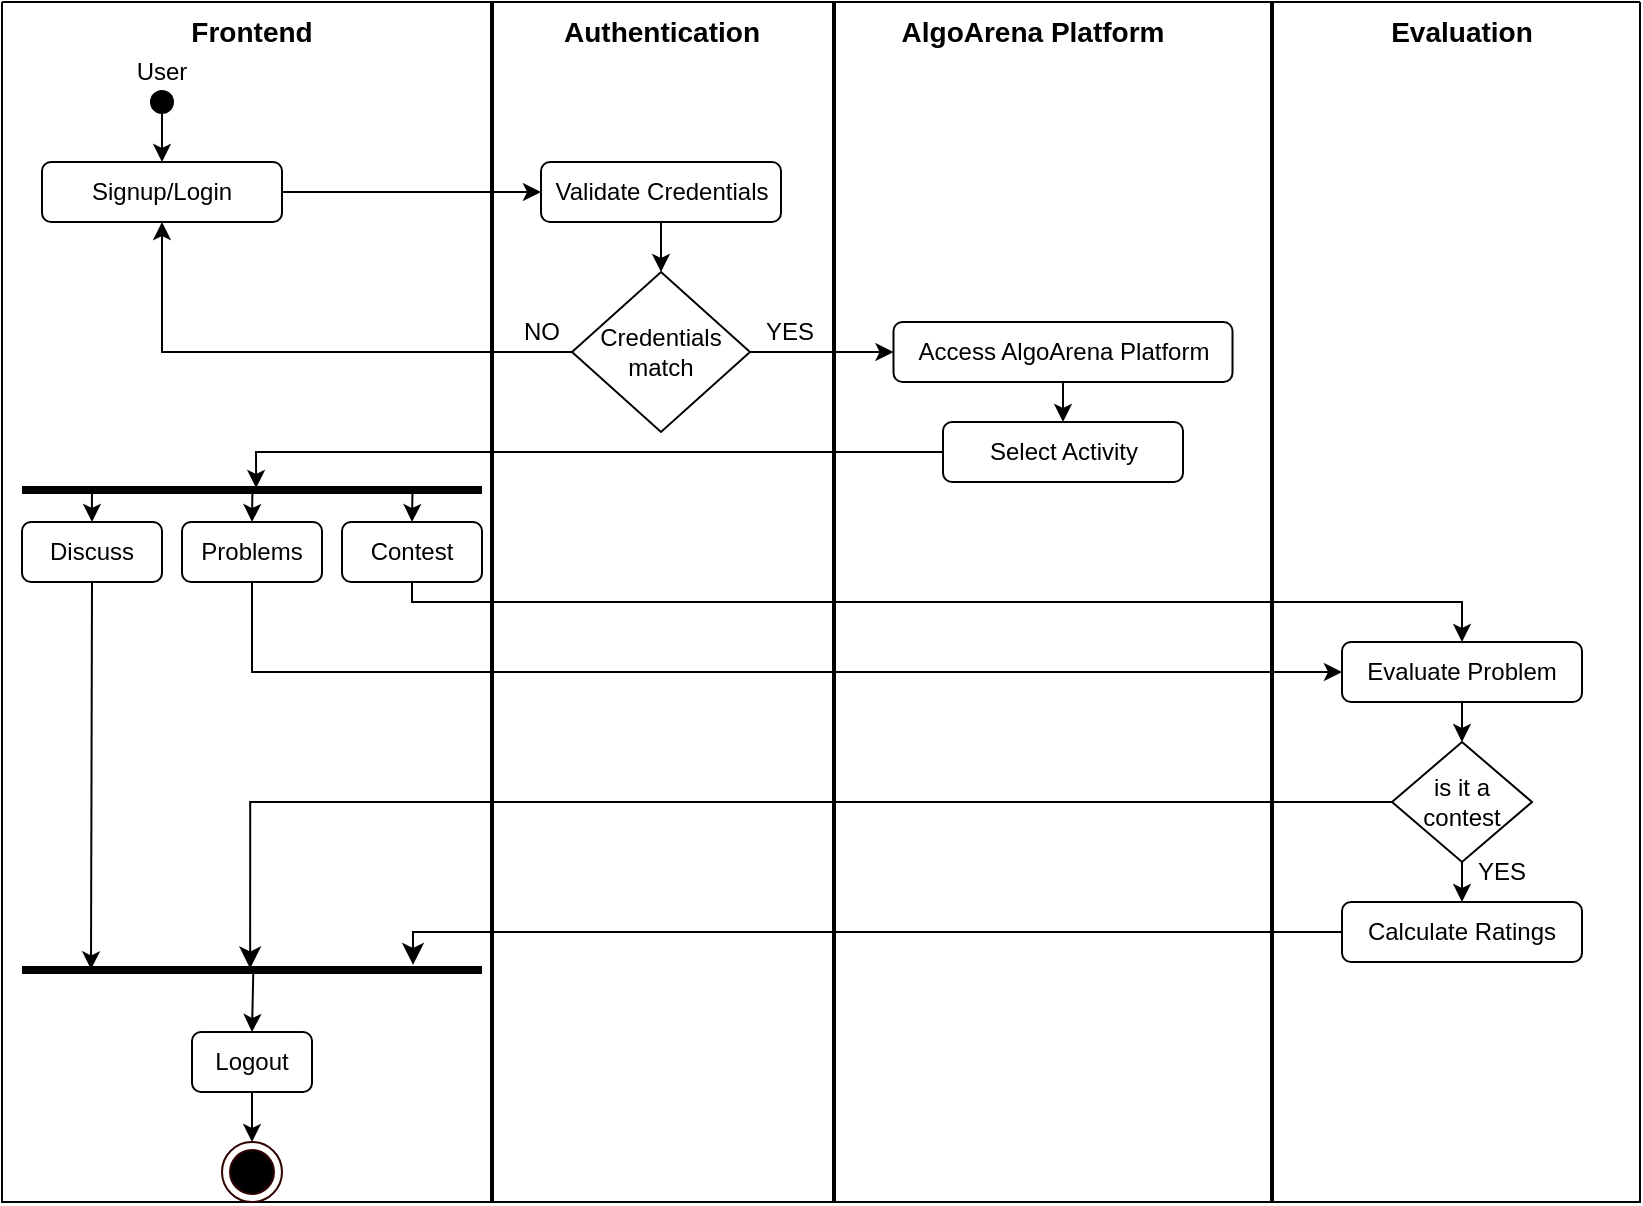 <mxfile version="24.8.4">
  <diagram name="Page-1" id="r1OpoTFIJI1QGjzTReuq">
    <mxGraphModel dx="1036" dy="657" grid="1" gridSize="10" guides="1" tooltips="1" connect="1" arrows="1" fold="1" page="1" pageScale="1" pageWidth="827" pageHeight="1169" math="0" shadow="0">
      <root>
        <mxCell id="0" />
        <mxCell id="1" parent="0" />
        <mxCell id="LfGa4cbo2MMsYCabafI7-5" value="" style="swimlane;startSize=0;" vertex="1" parent="1">
          <mxGeometry y="40" width="819" height="600" as="geometry" />
        </mxCell>
        <mxCell id="LfGa4cbo2MMsYCabafI7-1" value="" style="shape=waypoint;sketch=0;fillStyle=solid;size=6;pointerEvents=1;points=[];fillColor=none;resizable=0;rotatable=0;perimeter=centerPerimeter;snapToPoint=1;strokeWidth=4;" vertex="1" parent="LfGa4cbo2MMsYCabafI7-5">
          <mxGeometry x="70" y="40" width="20" height="20" as="geometry" />
        </mxCell>
        <mxCell id="LfGa4cbo2MMsYCabafI7-3" value="Signup/Login" style="rounded=1;whiteSpace=wrap;html=1;" vertex="1" parent="LfGa4cbo2MMsYCabafI7-5">
          <mxGeometry x="20" y="80" width="120" height="30" as="geometry" />
        </mxCell>
        <mxCell id="LfGa4cbo2MMsYCabafI7-4" value="" style="endArrow=classic;html=1;rounded=0;entryX=0.5;entryY=0;entryDx=0;entryDy=0;" edge="1" parent="LfGa4cbo2MMsYCabafI7-5" source="LfGa4cbo2MMsYCabafI7-1" target="LfGa4cbo2MMsYCabafI7-3">
          <mxGeometry width="50" height="50" relative="1" as="geometry">
            <mxPoint x="370" y="310" as="sourcePoint" />
            <mxPoint x="420" y="260" as="targetPoint" />
          </mxGeometry>
        </mxCell>
        <mxCell id="LfGa4cbo2MMsYCabafI7-6" value="User" style="text;html=1;align=center;verticalAlign=middle;whiteSpace=wrap;rounded=0;" vertex="1" parent="LfGa4cbo2MMsYCabafI7-5">
          <mxGeometry x="50" y="20" width="60" height="30" as="geometry" />
        </mxCell>
        <mxCell id="LfGa4cbo2MMsYCabafI7-10" value="" style="line;strokeWidth=2;direction=south;html=1;" vertex="1" parent="LfGa4cbo2MMsYCabafI7-5">
          <mxGeometry x="240" width="10" height="600" as="geometry" />
        </mxCell>
        <mxCell id="LfGa4cbo2MMsYCabafI7-11" value="&lt;font style=&quot;font-size: 14px;&quot;&gt;&lt;b&gt;Authentication&lt;/b&gt;&lt;/font&gt;" style="text;html=1;align=center;verticalAlign=middle;whiteSpace=wrap;rounded=0;" vertex="1" parent="LfGa4cbo2MMsYCabafI7-5">
          <mxGeometry x="274.5" width="110" height="30" as="geometry" />
        </mxCell>
        <mxCell id="LfGa4cbo2MMsYCabafI7-12" value="Validate Credentials" style="rounded=1;whiteSpace=wrap;html=1;" vertex="1" parent="LfGa4cbo2MMsYCabafI7-5">
          <mxGeometry x="269.5" y="80" width="120" height="30" as="geometry" />
        </mxCell>
        <mxCell id="LfGa4cbo2MMsYCabafI7-13" value="" style="endArrow=classic;html=1;rounded=0;entryX=0;entryY=0.5;entryDx=0;entryDy=0;exitX=1;exitY=0.5;exitDx=0;exitDy=0;" edge="1" parent="LfGa4cbo2MMsYCabafI7-5" source="LfGa4cbo2MMsYCabafI7-3" target="LfGa4cbo2MMsYCabafI7-12">
          <mxGeometry width="50" height="50" relative="1" as="geometry">
            <mxPoint x="140" y="120" as="sourcePoint" />
            <mxPoint x="190" y="70" as="targetPoint" />
          </mxGeometry>
        </mxCell>
        <mxCell id="LfGa4cbo2MMsYCabafI7-14" value="Credentials&lt;div&gt;match&lt;/div&gt;" style="rhombus;whiteSpace=wrap;html=1;" vertex="1" parent="LfGa4cbo2MMsYCabafI7-5">
          <mxGeometry x="285" y="135" width="89" height="80" as="geometry" />
        </mxCell>
        <mxCell id="LfGa4cbo2MMsYCabafI7-15" value="" style="endArrow=classic;html=1;rounded=0;exitX=0;exitY=0.5;exitDx=0;exitDy=0;entryX=0.5;entryY=1;entryDx=0;entryDy=0;" edge="1" parent="LfGa4cbo2MMsYCabafI7-5" source="LfGa4cbo2MMsYCabafI7-14" target="LfGa4cbo2MMsYCabafI7-3">
          <mxGeometry width="50" height="50" relative="1" as="geometry">
            <mxPoint x="131" y="210" as="sourcePoint" />
            <mxPoint x="181" y="160" as="targetPoint" />
            <Array as="points">
              <mxPoint x="80" y="175" />
            </Array>
          </mxGeometry>
        </mxCell>
        <mxCell id="LfGa4cbo2MMsYCabafI7-16" value="NO" style="text;html=1;align=center;verticalAlign=middle;whiteSpace=wrap;rounded=0;" vertex="1" parent="LfGa4cbo2MMsYCabafI7-5">
          <mxGeometry x="240" y="150" width="60" height="30" as="geometry" />
        </mxCell>
        <mxCell id="LfGa4cbo2MMsYCabafI7-17" value="" style="line;strokeWidth=2;direction=south;html=1;" vertex="1" parent="LfGa4cbo2MMsYCabafI7-5">
          <mxGeometry x="411" width="10" height="600" as="geometry" />
        </mxCell>
        <mxCell id="LfGa4cbo2MMsYCabafI7-18" value="&lt;font style=&quot;font-size: 14px;&quot;&gt;&lt;b&gt;AlgoArena Platform&lt;/b&gt;&lt;/font&gt;" style="text;html=1;align=center;verticalAlign=middle;whiteSpace=wrap;rounded=0;" vertex="1" parent="LfGa4cbo2MMsYCabafI7-5">
          <mxGeometry x="445.75" width="139" height="30" as="geometry" />
        </mxCell>
        <mxCell id="LfGa4cbo2MMsYCabafI7-19" value="" style="endArrow=classic;html=1;rounded=0;exitX=0.5;exitY=1;exitDx=0;exitDy=0;entryX=0.5;entryY=0;entryDx=0;entryDy=0;" edge="1" parent="LfGa4cbo2MMsYCabafI7-5" source="LfGa4cbo2MMsYCabafI7-12" target="LfGa4cbo2MMsYCabafI7-14">
          <mxGeometry width="50" height="50" relative="1" as="geometry">
            <mxPoint x="371" y="310" as="sourcePoint" />
            <mxPoint x="421" y="260" as="targetPoint" />
          </mxGeometry>
        </mxCell>
        <mxCell id="LfGa4cbo2MMsYCabafI7-20" value="Access AlgoArena Platform" style="rounded=1;whiteSpace=wrap;html=1;" vertex="1" parent="LfGa4cbo2MMsYCabafI7-5">
          <mxGeometry x="445.75" y="160" width="169.5" height="30" as="geometry" />
        </mxCell>
        <mxCell id="LfGa4cbo2MMsYCabafI7-21" value="" style="endArrow=classic;html=1;rounded=0;exitX=1;exitY=0.5;exitDx=0;exitDy=0;entryX=0;entryY=0.5;entryDx=0;entryDy=0;" edge="1" parent="LfGa4cbo2MMsYCabafI7-5" source="LfGa4cbo2MMsYCabafI7-14" target="LfGa4cbo2MMsYCabafI7-20">
          <mxGeometry width="50" height="50" relative="1" as="geometry">
            <mxPoint x="371" y="330" as="sourcePoint" />
            <mxPoint x="421" y="280" as="targetPoint" />
          </mxGeometry>
        </mxCell>
        <mxCell id="LfGa4cbo2MMsYCabafI7-22" value="YES" style="text;html=1;align=center;verticalAlign=middle;whiteSpace=wrap;rounded=0;" vertex="1" parent="LfGa4cbo2MMsYCabafI7-5">
          <mxGeometry x="364" y="150" width="60" height="30" as="geometry" />
        </mxCell>
        <mxCell id="LfGa4cbo2MMsYCabafI7-23" value="Select Activity" style="rounded=1;whiteSpace=wrap;html=1;" vertex="1" parent="LfGa4cbo2MMsYCabafI7-5">
          <mxGeometry x="470.5" y="210" width="120" height="30" as="geometry" />
        </mxCell>
        <mxCell id="LfGa4cbo2MMsYCabafI7-24" value="" style="endArrow=classic;html=1;rounded=0;exitX=0.5;exitY=1;exitDx=0;exitDy=0;entryX=0.5;entryY=0;entryDx=0;entryDy=0;" edge="1" parent="LfGa4cbo2MMsYCabafI7-5" source="LfGa4cbo2MMsYCabafI7-20" target="LfGa4cbo2MMsYCabafI7-23">
          <mxGeometry width="50" height="50" relative="1" as="geometry">
            <mxPoint x="371" y="330" as="sourcePoint" />
            <mxPoint x="421" y="280" as="targetPoint" />
          </mxGeometry>
        </mxCell>
        <mxCell id="LfGa4cbo2MMsYCabafI7-28" value="" style="line;strokeWidth=4;fillColor=none;align=left;verticalAlign=middle;spacingTop=-1;spacingLeft=3;spacingRight=3;rotatable=0;labelPosition=right;points=[];portConstraint=eastwest;strokeColor=inherit;" vertex="1" parent="LfGa4cbo2MMsYCabafI7-5">
          <mxGeometry x="10" y="240" width="230" height="8" as="geometry" />
        </mxCell>
        <mxCell id="LfGa4cbo2MMsYCabafI7-29" value="" style="endArrow=classic;html=1;rounded=0;exitX=0;exitY=0.5;exitDx=0;exitDy=0;entryX=0.509;entryY=0.375;entryDx=0;entryDy=0;entryPerimeter=0;" edge="1" parent="LfGa4cbo2MMsYCabafI7-5" source="LfGa4cbo2MMsYCabafI7-23" target="LfGa4cbo2MMsYCabafI7-28">
          <mxGeometry width="50" height="50" relative="1" as="geometry">
            <mxPoint x="371" y="330" as="sourcePoint" />
            <mxPoint x="421" y="280" as="targetPoint" />
            <Array as="points">
              <mxPoint x="127" y="225" />
            </Array>
          </mxGeometry>
        </mxCell>
        <mxCell id="LfGa4cbo2MMsYCabafI7-30" value="Problems" style="rounded=1;whiteSpace=wrap;html=1;" vertex="1" parent="LfGa4cbo2MMsYCabafI7-5">
          <mxGeometry x="90" y="260" width="70" height="30" as="geometry" />
        </mxCell>
        <mxCell id="LfGa4cbo2MMsYCabafI7-31" value="Discuss" style="rounded=1;whiteSpace=wrap;html=1;" vertex="1" parent="LfGa4cbo2MMsYCabafI7-5">
          <mxGeometry x="10" y="260" width="70" height="30" as="geometry" />
        </mxCell>
        <mxCell id="LfGa4cbo2MMsYCabafI7-32" value="Contest" style="rounded=1;whiteSpace=wrap;html=1;" vertex="1" parent="LfGa4cbo2MMsYCabafI7-5">
          <mxGeometry x="170" y="260" width="70" height="30" as="geometry" />
        </mxCell>
        <mxCell id="LfGa4cbo2MMsYCabafI7-33" value="" style="endArrow=classic;html=1;rounded=0;entryX=0.5;entryY=0;entryDx=0;entryDy=0;exitX=0.501;exitY=0.336;exitDx=0;exitDy=0;exitPerimeter=0;" edge="1" parent="LfGa4cbo2MMsYCabafI7-5" source="LfGa4cbo2MMsYCabafI7-28" target="LfGa4cbo2MMsYCabafI7-30">
          <mxGeometry width="50" height="50" relative="1" as="geometry">
            <mxPoint x="45" y="310" as="sourcePoint" />
            <mxPoint x="450" y="280" as="targetPoint" />
          </mxGeometry>
        </mxCell>
        <mxCell id="LfGa4cbo2MMsYCabafI7-34" value="" style="endArrow=classic;html=1;rounded=0;entryX=0.5;entryY=0;entryDx=0;entryDy=0;exitX=0.152;exitY=0.277;exitDx=0;exitDy=0;exitPerimeter=0;" edge="1" parent="LfGa4cbo2MMsYCabafI7-5" source="LfGa4cbo2MMsYCabafI7-28" target="LfGa4cbo2MMsYCabafI7-31">
          <mxGeometry width="50" height="50" relative="1" as="geometry">
            <mxPoint x="400" y="310" as="sourcePoint" />
            <mxPoint x="450" y="260" as="targetPoint" />
          </mxGeometry>
        </mxCell>
        <mxCell id="LfGa4cbo2MMsYCabafI7-35" value="" style="endArrow=classic;html=1;rounded=0;exitX=0.849;exitY=0.348;exitDx=0;exitDy=0;exitPerimeter=0;entryX=0.5;entryY=0;entryDx=0;entryDy=0;" edge="1" parent="LfGa4cbo2MMsYCabafI7-5" source="LfGa4cbo2MMsYCabafI7-28" target="LfGa4cbo2MMsYCabafI7-32">
          <mxGeometry width="50" height="50" relative="1" as="geometry">
            <mxPoint x="170" y="330" as="sourcePoint" />
            <mxPoint x="220" y="280" as="targetPoint" />
          </mxGeometry>
        </mxCell>
        <mxCell id="LfGa4cbo2MMsYCabafI7-36" value="" style="line;strokeWidth=2;direction=south;html=1;" vertex="1" parent="LfGa4cbo2MMsYCabafI7-5">
          <mxGeometry x="630" width="10" height="600" as="geometry" />
        </mxCell>
        <mxCell id="LfGa4cbo2MMsYCabafI7-37" value="&lt;font style=&quot;font-size: 14px;&quot;&gt;&lt;b&gt;Evaluation&lt;/b&gt;&lt;/font&gt;" style="text;html=1;align=center;verticalAlign=middle;whiteSpace=wrap;rounded=0;" vertex="1" parent="LfGa4cbo2MMsYCabafI7-5">
          <mxGeometry x="690" width="80" height="30" as="geometry" />
        </mxCell>
        <mxCell id="LfGa4cbo2MMsYCabafI7-38" value="Evaluate Problem" style="rounded=1;whiteSpace=wrap;html=1;" vertex="1" parent="LfGa4cbo2MMsYCabafI7-5">
          <mxGeometry x="670" y="320" width="120" height="30" as="geometry" />
        </mxCell>
        <mxCell id="LfGa4cbo2MMsYCabafI7-39" value="" style="endArrow=classic;html=1;rounded=0;exitX=0.5;exitY=1;exitDx=0;exitDy=0;entryX=0.5;entryY=0;entryDx=0;entryDy=0;" edge="1" parent="LfGa4cbo2MMsYCabafI7-5" source="LfGa4cbo2MMsYCabafI7-32" target="LfGa4cbo2MMsYCabafI7-38">
          <mxGeometry width="50" height="50" relative="1" as="geometry">
            <mxPoint x="400" y="300" as="sourcePoint" />
            <mxPoint x="450" y="250" as="targetPoint" />
            <Array as="points">
              <mxPoint x="205" y="300" />
              <mxPoint x="730" y="300" />
            </Array>
          </mxGeometry>
        </mxCell>
        <mxCell id="LfGa4cbo2MMsYCabafI7-40" value="" style="endArrow=classic;html=1;rounded=0;entryX=0;entryY=0.5;entryDx=0;entryDy=0;exitX=0.5;exitY=1;exitDx=0;exitDy=0;" edge="1" parent="LfGa4cbo2MMsYCabafI7-5" source="LfGa4cbo2MMsYCabafI7-30" target="LfGa4cbo2MMsYCabafI7-38">
          <mxGeometry width="50" height="50" relative="1" as="geometry">
            <mxPoint x="370" y="380" as="sourcePoint" />
            <mxPoint x="420" y="330" as="targetPoint" />
            <Array as="points">
              <mxPoint x="125" y="335" />
            </Array>
          </mxGeometry>
        </mxCell>
        <mxCell id="LfGa4cbo2MMsYCabafI7-41" value="is it a contest" style="rhombus;whiteSpace=wrap;html=1;" vertex="1" parent="LfGa4cbo2MMsYCabafI7-5">
          <mxGeometry x="695" y="370" width="70" height="60" as="geometry" />
        </mxCell>
        <mxCell id="LfGa4cbo2MMsYCabafI7-42" value="" style="endArrow=classic;html=1;rounded=0;exitX=0.5;exitY=1;exitDx=0;exitDy=0;entryX=0.5;entryY=0;entryDx=0;entryDy=0;" edge="1" parent="LfGa4cbo2MMsYCabafI7-5" source="LfGa4cbo2MMsYCabafI7-38" target="LfGa4cbo2MMsYCabafI7-41">
          <mxGeometry width="50" height="50" relative="1" as="geometry">
            <mxPoint x="370" y="380" as="sourcePoint" />
            <mxPoint x="420" y="330" as="targetPoint" />
          </mxGeometry>
        </mxCell>
        <mxCell id="LfGa4cbo2MMsYCabafI7-43" value="Calculate Ratings" style="rounded=1;whiteSpace=wrap;html=1;" vertex="1" parent="LfGa4cbo2MMsYCabafI7-5">
          <mxGeometry x="670" y="450" width="120" height="30" as="geometry" />
        </mxCell>
        <mxCell id="LfGa4cbo2MMsYCabafI7-44" value="" style="endArrow=classic;html=1;rounded=0;exitX=0.5;exitY=1;exitDx=0;exitDy=0;entryX=0.5;entryY=0;entryDx=0;entryDy=0;" edge="1" parent="LfGa4cbo2MMsYCabafI7-5" source="LfGa4cbo2MMsYCabafI7-41" target="LfGa4cbo2MMsYCabafI7-43">
          <mxGeometry width="50" height="50" relative="1" as="geometry">
            <mxPoint x="370" y="380" as="sourcePoint" />
            <mxPoint x="420" y="330" as="targetPoint" />
          </mxGeometry>
        </mxCell>
        <mxCell id="LfGa4cbo2MMsYCabafI7-45" value="YES" style="text;html=1;align=center;verticalAlign=middle;whiteSpace=wrap;rounded=0;" vertex="1" parent="LfGa4cbo2MMsYCabafI7-5">
          <mxGeometry x="720" y="420" width="60" height="30" as="geometry" />
        </mxCell>
        <mxCell id="LfGa4cbo2MMsYCabafI7-47" value="" style="line;strokeWidth=4;fillColor=none;align=left;verticalAlign=middle;spacingTop=-1;spacingLeft=3;spacingRight=3;rotatable=0;labelPosition=right;points=[];portConstraint=eastwest;strokeColor=inherit;" vertex="1" parent="LfGa4cbo2MMsYCabafI7-5">
          <mxGeometry x="10" y="480" width="230" height="8" as="geometry" />
        </mxCell>
        <mxCell id="LfGa4cbo2MMsYCabafI7-48" value="" style="edgeStyle=segmentEdgeStyle;endArrow=classic;html=1;curved=0;rounded=0;endSize=8;startSize=8;exitX=0;exitY=0.5;exitDx=0;exitDy=0;entryX=0.496;entryY=0.406;entryDx=0;entryDy=0;entryPerimeter=0;" edge="1" parent="LfGa4cbo2MMsYCabafI7-5" source="LfGa4cbo2MMsYCabafI7-41" target="LfGa4cbo2MMsYCabafI7-47">
          <mxGeometry width="50" height="50" relative="1" as="geometry">
            <mxPoint x="340" y="380" as="sourcePoint" />
            <mxPoint x="390" y="330" as="targetPoint" />
          </mxGeometry>
        </mxCell>
        <mxCell id="LfGa4cbo2MMsYCabafI7-49" value="" style="edgeStyle=segmentEdgeStyle;endArrow=classic;html=1;curved=0;rounded=0;endSize=8;startSize=8;exitX=0;exitY=0.5;exitDx=0;exitDy=0;entryX=0.85;entryY=0.181;entryDx=0;entryDy=0;entryPerimeter=0;" edge="1" parent="LfGa4cbo2MMsYCabafI7-5" source="LfGa4cbo2MMsYCabafI7-43" target="LfGa4cbo2MMsYCabafI7-47">
          <mxGeometry width="50" height="50" relative="1" as="geometry">
            <mxPoint x="340" y="380" as="sourcePoint" />
            <mxPoint x="390" y="330" as="targetPoint" />
          </mxGeometry>
        </mxCell>
        <mxCell id="LfGa4cbo2MMsYCabafI7-50" value="" style="endArrow=classic;html=1;rounded=0;exitX=0.5;exitY=1;exitDx=0;exitDy=0;entryX=0.15;entryY=0.458;entryDx=0;entryDy=0;entryPerimeter=0;" edge="1" parent="LfGa4cbo2MMsYCabafI7-5" source="LfGa4cbo2MMsYCabafI7-31" target="LfGa4cbo2MMsYCabafI7-47">
          <mxGeometry width="50" height="50" relative="1" as="geometry">
            <mxPoint x="340" y="380" as="sourcePoint" />
            <mxPoint x="390" y="330" as="targetPoint" />
          </mxGeometry>
        </mxCell>
        <mxCell id="LfGa4cbo2MMsYCabafI7-51" value="" style="ellipse;html=1;shape=endState;fillColor=#000000;strokeColor=#330000;" vertex="1" parent="LfGa4cbo2MMsYCabafI7-5">
          <mxGeometry x="110" y="570" width="30" height="30" as="geometry" />
        </mxCell>
        <mxCell id="LfGa4cbo2MMsYCabafI7-52" value="Logout" style="rounded=1;whiteSpace=wrap;html=1;" vertex="1" parent="LfGa4cbo2MMsYCabafI7-5">
          <mxGeometry x="95" y="515" width="60" height="30" as="geometry" />
        </mxCell>
        <mxCell id="LfGa4cbo2MMsYCabafI7-53" value="" style="endArrow=classic;html=1;rounded=0;exitX=0.503;exitY=0.375;exitDx=0;exitDy=0;exitPerimeter=0;entryX=0.5;entryY=0;entryDx=0;entryDy=0;" edge="1" parent="LfGa4cbo2MMsYCabafI7-5" source="LfGa4cbo2MMsYCabafI7-47" target="LfGa4cbo2MMsYCabafI7-52">
          <mxGeometry width="50" height="50" relative="1" as="geometry">
            <mxPoint x="440" y="560" as="sourcePoint" />
            <mxPoint x="490" y="510" as="targetPoint" />
          </mxGeometry>
        </mxCell>
        <mxCell id="LfGa4cbo2MMsYCabafI7-54" value="" style="endArrow=classic;html=1;rounded=0;exitX=0.5;exitY=1;exitDx=0;exitDy=0;" edge="1" parent="LfGa4cbo2MMsYCabafI7-5" source="LfGa4cbo2MMsYCabafI7-52" target="LfGa4cbo2MMsYCabafI7-51">
          <mxGeometry width="50" height="50" relative="1" as="geometry">
            <mxPoint x="370" y="420" as="sourcePoint" />
            <mxPoint x="420" y="370" as="targetPoint" />
          </mxGeometry>
        </mxCell>
        <mxCell id="LfGa4cbo2MMsYCabafI7-55" value="&lt;font style=&quot;font-size: 14px;&quot;&gt;&lt;b&gt;Frontend&lt;/b&gt;&lt;/font&gt;" style="text;html=1;align=center;verticalAlign=middle;whiteSpace=wrap;rounded=0;" vertex="1" parent="LfGa4cbo2MMsYCabafI7-5">
          <mxGeometry x="95" width="60" height="30" as="geometry" />
        </mxCell>
      </root>
    </mxGraphModel>
  </diagram>
</mxfile>
